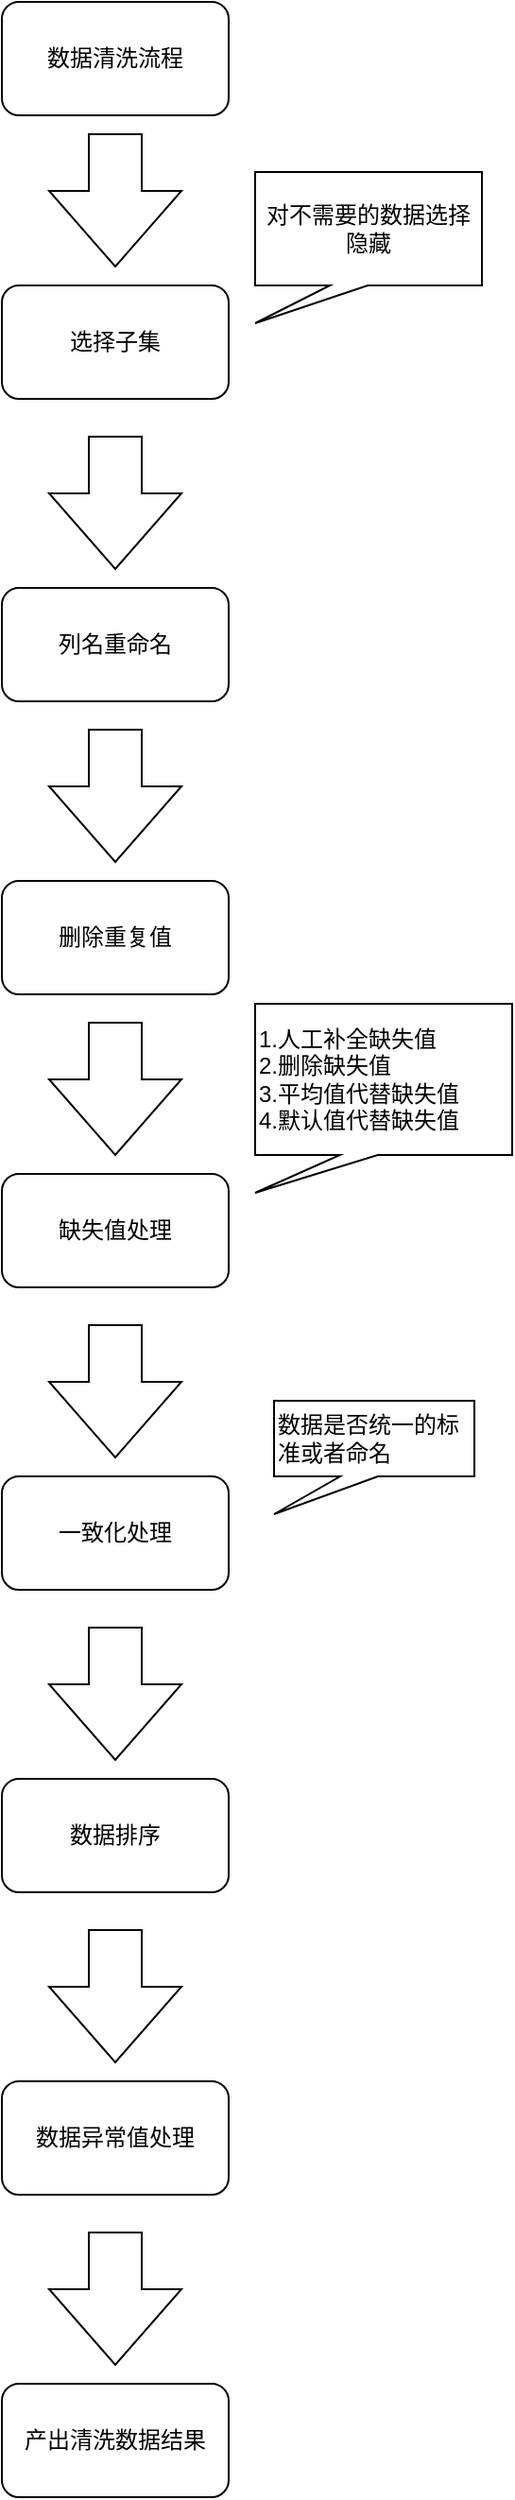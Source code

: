 <mxfile version="14.8.6" type="github">
  <diagram id="Ok5dT5ddBMlqm3oUDsgo" name="Page-1">
    <mxGraphModel dx="2066" dy="1071" grid="1" gridSize="10" guides="1" tooltips="1" connect="1" arrows="1" fold="1" page="1" pageScale="1" pageWidth="827" pageHeight="1169" math="0" shadow="0">
      <root>
        <mxCell id="0" />
        <mxCell id="1" parent="0" />
        <mxCell id="Ixk-3HSl-CnPWXnMhM3V-1" value="数据清洗流程" style="rounded=1;whiteSpace=wrap;html=1;" vertex="1" parent="1">
          <mxGeometry x="280" y="60" width="120" height="60" as="geometry" />
        </mxCell>
        <mxCell id="Ixk-3HSl-CnPWXnMhM3V-2" value="" style="html=1;shadow=0;dashed=0;align=center;verticalAlign=middle;shape=mxgraph.arrows2.arrow;dy=0.6;dx=40;direction=south;notch=0;" vertex="1" parent="1">
          <mxGeometry x="305" y="130" width="70" height="70" as="geometry" />
        </mxCell>
        <mxCell id="Ixk-3HSl-CnPWXnMhM3V-3" value="选择子集" style="rounded=1;whiteSpace=wrap;html=1;" vertex="1" parent="1">
          <mxGeometry x="280" y="210" width="120" height="60" as="geometry" />
        </mxCell>
        <mxCell id="Ixk-3HSl-CnPWXnMhM3V-4" value="对不需要的数据选择隐藏" style="shape=callout;whiteSpace=wrap;html=1;perimeter=calloutPerimeter;size=20;position=0.33;position2=0;" vertex="1" parent="1">
          <mxGeometry x="414" y="150" width="120" height="80" as="geometry" />
        </mxCell>
        <mxCell id="Ixk-3HSl-CnPWXnMhM3V-6" value="" style="html=1;shadow=0;dashed=0;align=center;verticalAlign=middle;shape=mxgraph.arrows2.arrow;dy=0.6;dx=40;direction=south;notch=0;" vertex="1" parent="1">
          <mxGeometry x="305" y="290" width="70" height="70" as="geometry" />
        </mxCell>
        <mxCell id="Ixk-3HSl-CnPWXnMhM3V-7" value="列名重命名" style="rounded=1;whiteSpace=wrap;html=1;" vertex="1" parent="1">
          <mxGeometry x="280" y="370" width="120" height="60" as="geometry" />
        </mxCell>
        <mxCell id="Ixk-3HSl-CnPWXnMhM3V-8" value="" style="html=1;shadow=0;dashed=0;align=center;verticalAlign=middle;shape=mxgraph.arrows2.arrow;dy=0.6;dx=40;direction=south;notch=0;" vertex="1" parent="1">
          <mxGeometry x="305" y="445" width="70" height="70" as="geometry" />
        </mxCell>
        <mxCell id="Ixk-3HSl-CnPWXnMhM3V-9" value="删除重复值" style="rounded=1;whiteSpace=wrap;html=1;" vertex="1" parent="1">
          <mxGeometry x="280" y="525" width="120" height="60" as="geometry" />
        </mxCell>
        <mxCell id="Ixk-3HSl-CnPWXnMhM3V-10" value="" style="html=1;shadow=0;dashed=0;align=center;verticalAlign=middle;shape=mxgraph.arrows2.arrow;dy=0.6;dx=40;direction=south;notch=0;" vertex="1" parent="1">
          <mxGeometry x="305" y="600" width="70" height="70" as="geometry" />
        </mxCell>
        <mxCell id="Ixk-3HSl-CnPWXnMhM3V-11" value="缺失值处理" style="rounded=1;whiteSpace=wrap;html=1;" vertex="1" parent="1">
          <mxGeometry x="280" y="680" width="120" height="60" as="geometry" />
        </mxCell>
        <mxCell id="Ixk-3HSl-CnPWXnMhM3V-12" value="1.人工补全缺失值&lt;br&gt;2.删除缺失值&lt;br&gt;3.平均值代替缺失值&lt;br&gt;4.默认值代替缺失值&lt;br&gt;" style="shape=callout;whiteSpace=wrap;html=1;perimeter=calloutPerimeter;size=20;position=0.33;position2=0;align=left;" vertex="1" parent="1">
          <mxGeometry x="414" y="590" width="136" height="100" as="geometry" />
        </mxCell>
        <mxCell id="Ixk-3HSl-CnPWXnMhM3V-14" value="" style="html=1;shadow=0;dashed=0;align=center;verticalAlign=middle;shape=mxgraph.arrows2.arrow;dy=0.6;dx=40;direction=south;notch=0;" vertex="1" parent="1">
          <mxGeometry x="305" y="760" width="70" height="70" as="geometry" />
        </mxCell>
        <mxCell id="Ixk-3HSl-CnPWXnMhM3V-15" value="一致化处理" style="rounded=1;whiteSpace=wrap;html=1;" vertex="1" parent="1">
          <mxGeometry x="280" y="840" width="120" height="60" as="geometry" />
        </mxCell>
        <mxCell id="Ixk-3HSl-CnPWXnMhM3V-16" value="" style="html=1;shadow=0;dashed=0;align=center;verticalAlign=middle;shape=mxgraph.arrows2.arrow;dy=0.6;dx=40;direction=south;notch=0;" vertex="1" parent="1">
          <mxGeometry x="305" y="920" width="70" height="70" as="geometry" />
        </mxCell>
        <mxCell id="Ixk-3HSl-CnPWXnMhM3V-17" value="数据排序" style="rounded=1;whiteSpace=wrap;html=1;" vertex="1" parent="1">
          <mxGeometry x="280" y="1000" width="120" height="60" as="geometry" />
        </mxCell>
        <mxCell id="Ixk-3HSl-CnPWXnMhM3V-18" value="" style="html=1;shadow=0;dashed=0;align=center;verticalAlign=middle;shape=mxgraph.arrows2.arrow;dy=0.6;dx=40;direction=south;notch=0;" vertex="1" parent="1">
          <mxGeometry x="305" y="1080" width="70" height="70" as="geometry" />
        </mxCell>
        <mxCell id="Ixk-3HSl-CnPWXnMhM3V-19" value="数据异常值处理" style="rounded=1;whiteSpace=wrap;html=1;" vertex="1" parent="1">
          <mxGeometry x="280" y="1160" width="120" height="60" as="geometry" />
        </mxCell>
        <mxCell id="Ixk-3HSl-CnPWXnMhM3V-20" value="数据是否统一的标准或者命名" style="shape=callout;whiteSpace=wrap;html=1;perimeter=calloutPerimeter;size=20;position=0.33;position2=0;align=left;" vertex="1" parent="1">
          <mxGeometry x="424" y="800" width="106" height="60" as="geometry" />
        </mxCell>
        <mxCell id="Ixk-3HSl-CnPWXnMhM3V-22" value="产出清洗数据结果" style="rounded=1;whiteSpace=wrap;html=1;" vertex="1" parent="1">
          <mxGeometry x="280" y="1320" width="120" height="60" as="geometry" />
        </mxCell>
        <mxCell id="Ixk-3HSl-CnPWXnMhM3V-23" value="" style="html=1;shadow=0;dashed=0;align=center;verticalAlign=middle;shape=mxgraph.arrows2.arrow;dy=0.6;dx=40;direction=south;notch=0;" vertex="1" parent="1">
          <mxGeometry x="305" y="1240" width="70" height="70" as="geometry" />
        </mxCell>
      </root>
    </mxGraphModel>
  </diagram>
</mxfile>
